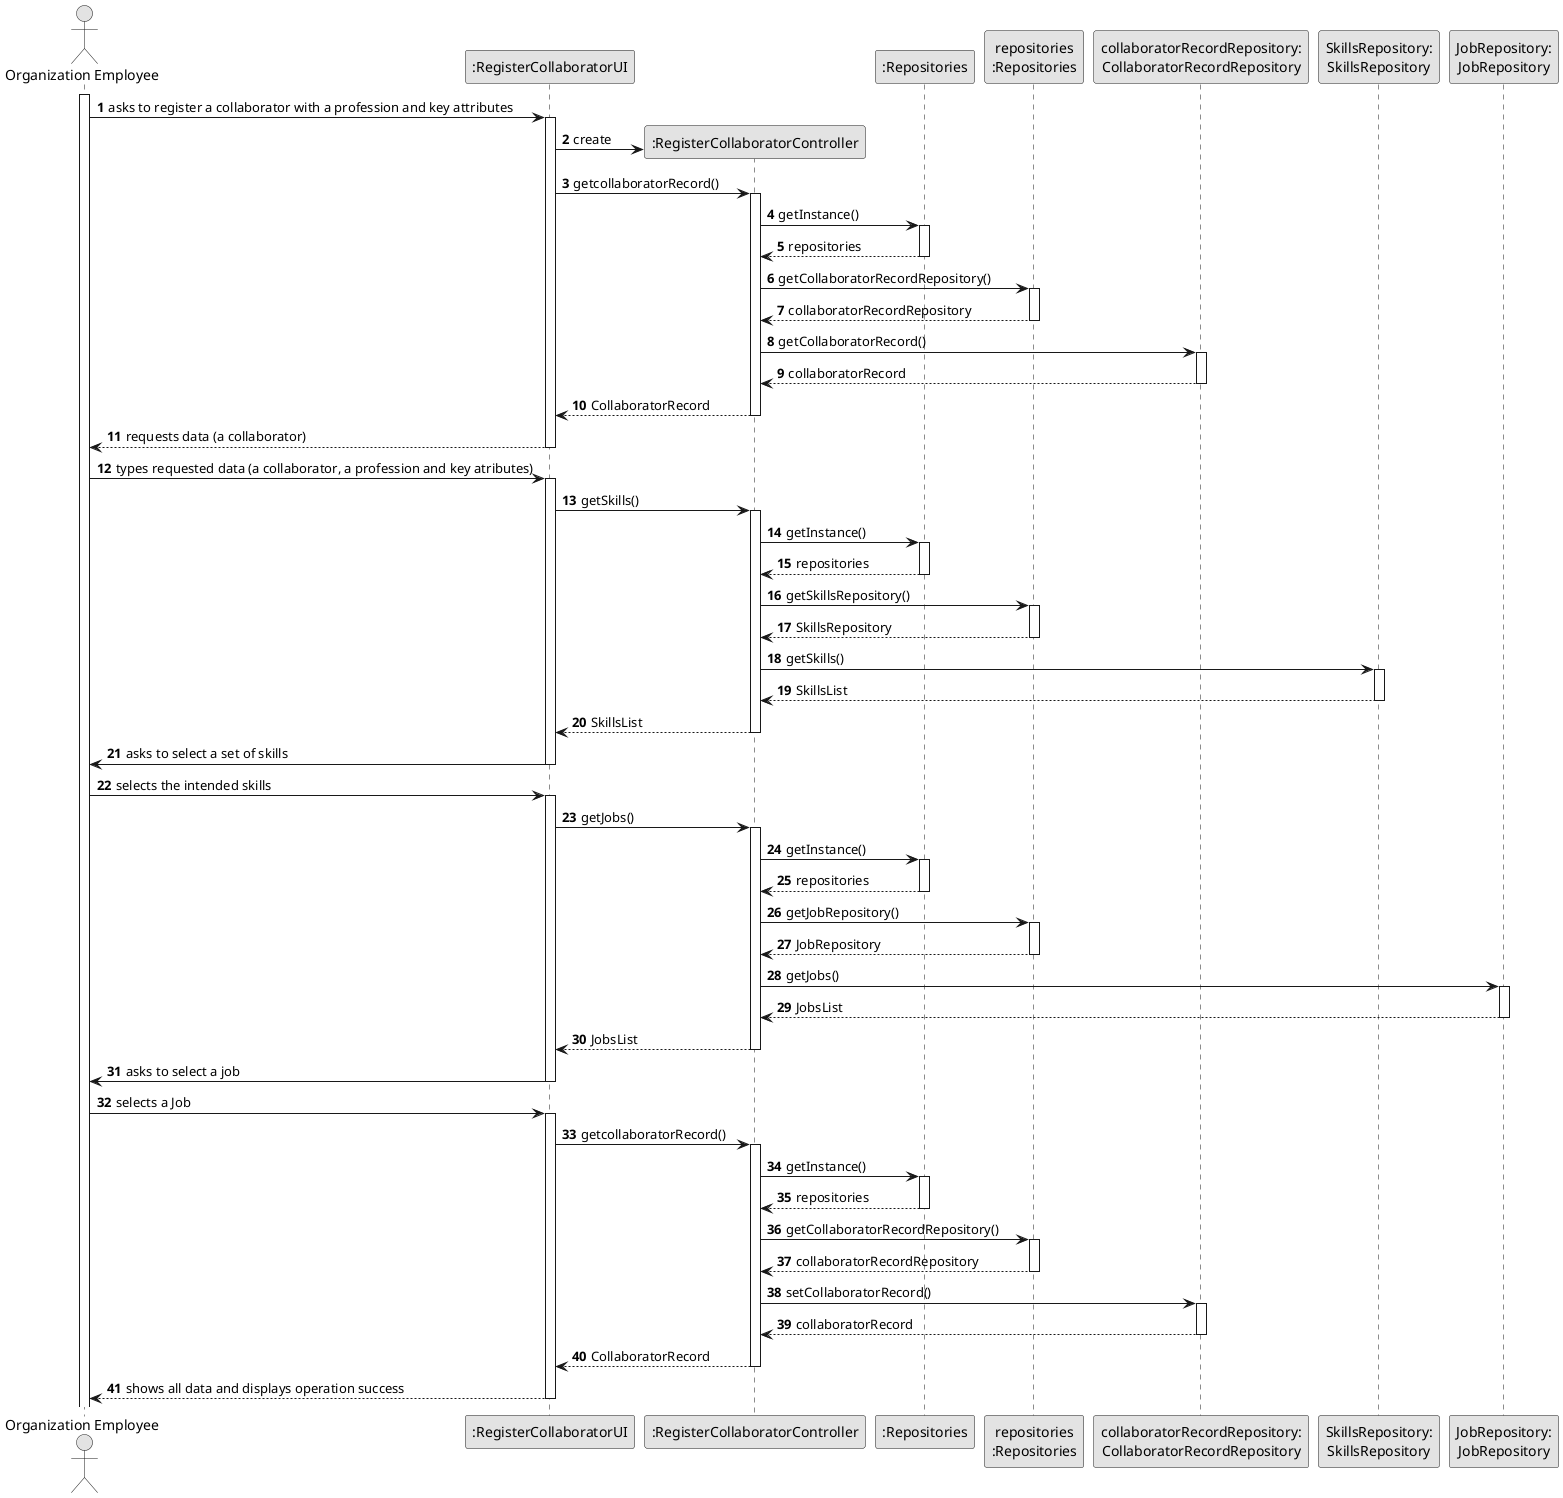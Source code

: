@startuml
skinparam monochrome true
skinparam packageStyle rectangle
skinparam shadowing false

autonumber

'hide footbox
actor "Organization Employee" as ADM
participant ":RegisterCollaboratorUI" as UI
participant ":RegisterCollaboratorController" as CTRL
participant ":Repositories" as RepositorySingleton
participant "repositories\n:Repositories" as PLAT
participant "collaboratorRecordRepository:\nCollaboratorRecordRepository" as CollaboratorRecordRepository
participant "SkillsRepository:\nSkillsRepository" as SkillsRepository
participant "JobRepository:\nJobRepository" as JobRepository


activate ADM

        ADM -> UI : asks to register a collaborator with a profession and key attributes

        activate UI

'            UI --> ADM : requests data (reference, description,  informal \n description, technical description, duration, cost)
            'create CTRL
            UI -> CTRL** : create

            UI -> CTRL : getcollaboratorRecord()
            activate CTRL

                CTRL -> RepositorySingleton : getInstance()
                activate RepositorySingleton

                    RepositorySingleton --> CTRL: repositories
                deactivate RepositorySingleton

                CTRL -> PLAT : getCollaboratorRecordRepository()
                activate PLAT

                    PLAT --> CTRL: collaboratorRecordRepository
                deactivate PLAT

                CTRL -> CollaboratorRecordRepository : getCollaboratorRecord()
                activate CollaboratorRecordRepository

                    CollaboratorRecordRepository --> CTRL : collaboratorRecord
                deactivate CollaboratorRecordRepository


                CTRL --> UI : CollaboratorRecord
            deactivate CTRL

            UI --> ADM : requests data (a collaborator)
                    deactivate UI

                ADM -> UI : types requested data (a collaborator, a profession and key atributes)
        activate UI

    UI -> CTRL : getSkills()
                activate CTRL

                    CTRL -> RepositorySingleton : getInstance()
                    activate RepositorySingleton

                        RepositorySingleton --> CTRL: repositories
                    deactivate RepositorySingleton

                    CTRL -> PLAT : getSkillsRepository()
                    activate PLAT

                        PLAT --> CTRL: SkillsRepository
                    deactivate PLAT

                    CTRL -> SkillsRepository : getSkills()
                    activate SkillsRepository

                        SkillsRepository --> CTRL : SkillsList
                    deactivate SkillsRepository


                    CTRL --> UI : SkillsList
                deactivate CTRL
                        UI -> ADM : asks to select a set of skills
    deactivate UI
                            ADM -> UI : selects the intended skills
            activate UI

        UI -> CTRL : getJobs()
                    activate CTRL

                        CTRL -> RepositorySingleton : getInstance()
                        activate RepositorySingleton

                            RepositorySingleton --> CTRL: repositories
                        deactivate RepositorySingleton

                        CTRL -> PLAT : getJobRepository()
                        activate PLAT

                            PLAT --> CTRL: JobRepository
                        deactivate PLAT

                        CTRL -> JobRepository : getJobs()
                        activate JobRepository

                            JobRepository --> CTRL : JobsList
                        deactivate JobRepository


                        CTRL --> UI : JobsList
                    deactivate CTRL
                        UI -> ADM : asks to select a job

        deactivate UI
                                    ADM -> UI : selects a Job
            activate UI
             UI -> CTRL : getcollaboratorRecord()
                        activate CTRL

                            CTRL -> RepositorySingleton : getInstance()
                            activate RepositorySingleton

                                RepositorySingleton --> CTRL: repositories
                            deactivate RepositorySingleton

                            CTRL -> PLAT : getCollaboratorRecordRepository()
                            activate PLAT

                                PLAT --> CTRL: collaboratorRecordRepository
                            deactivate PLAT

                            CTRL -> CollaboratorRecordRepository : setCollaboratorRecord()
                            activate CollaboratorRecordRepository

                                CollaboratorRecordRepository --> CTRL : collaboratorRecord
                            deactivate CollaboratorRecordRepository


                            CTRL --> UI : CollaboratorRecord
                        deactivate CTRL
                                UI --> ADM : shows all data and displays operation success
deactivate UI

@enduml